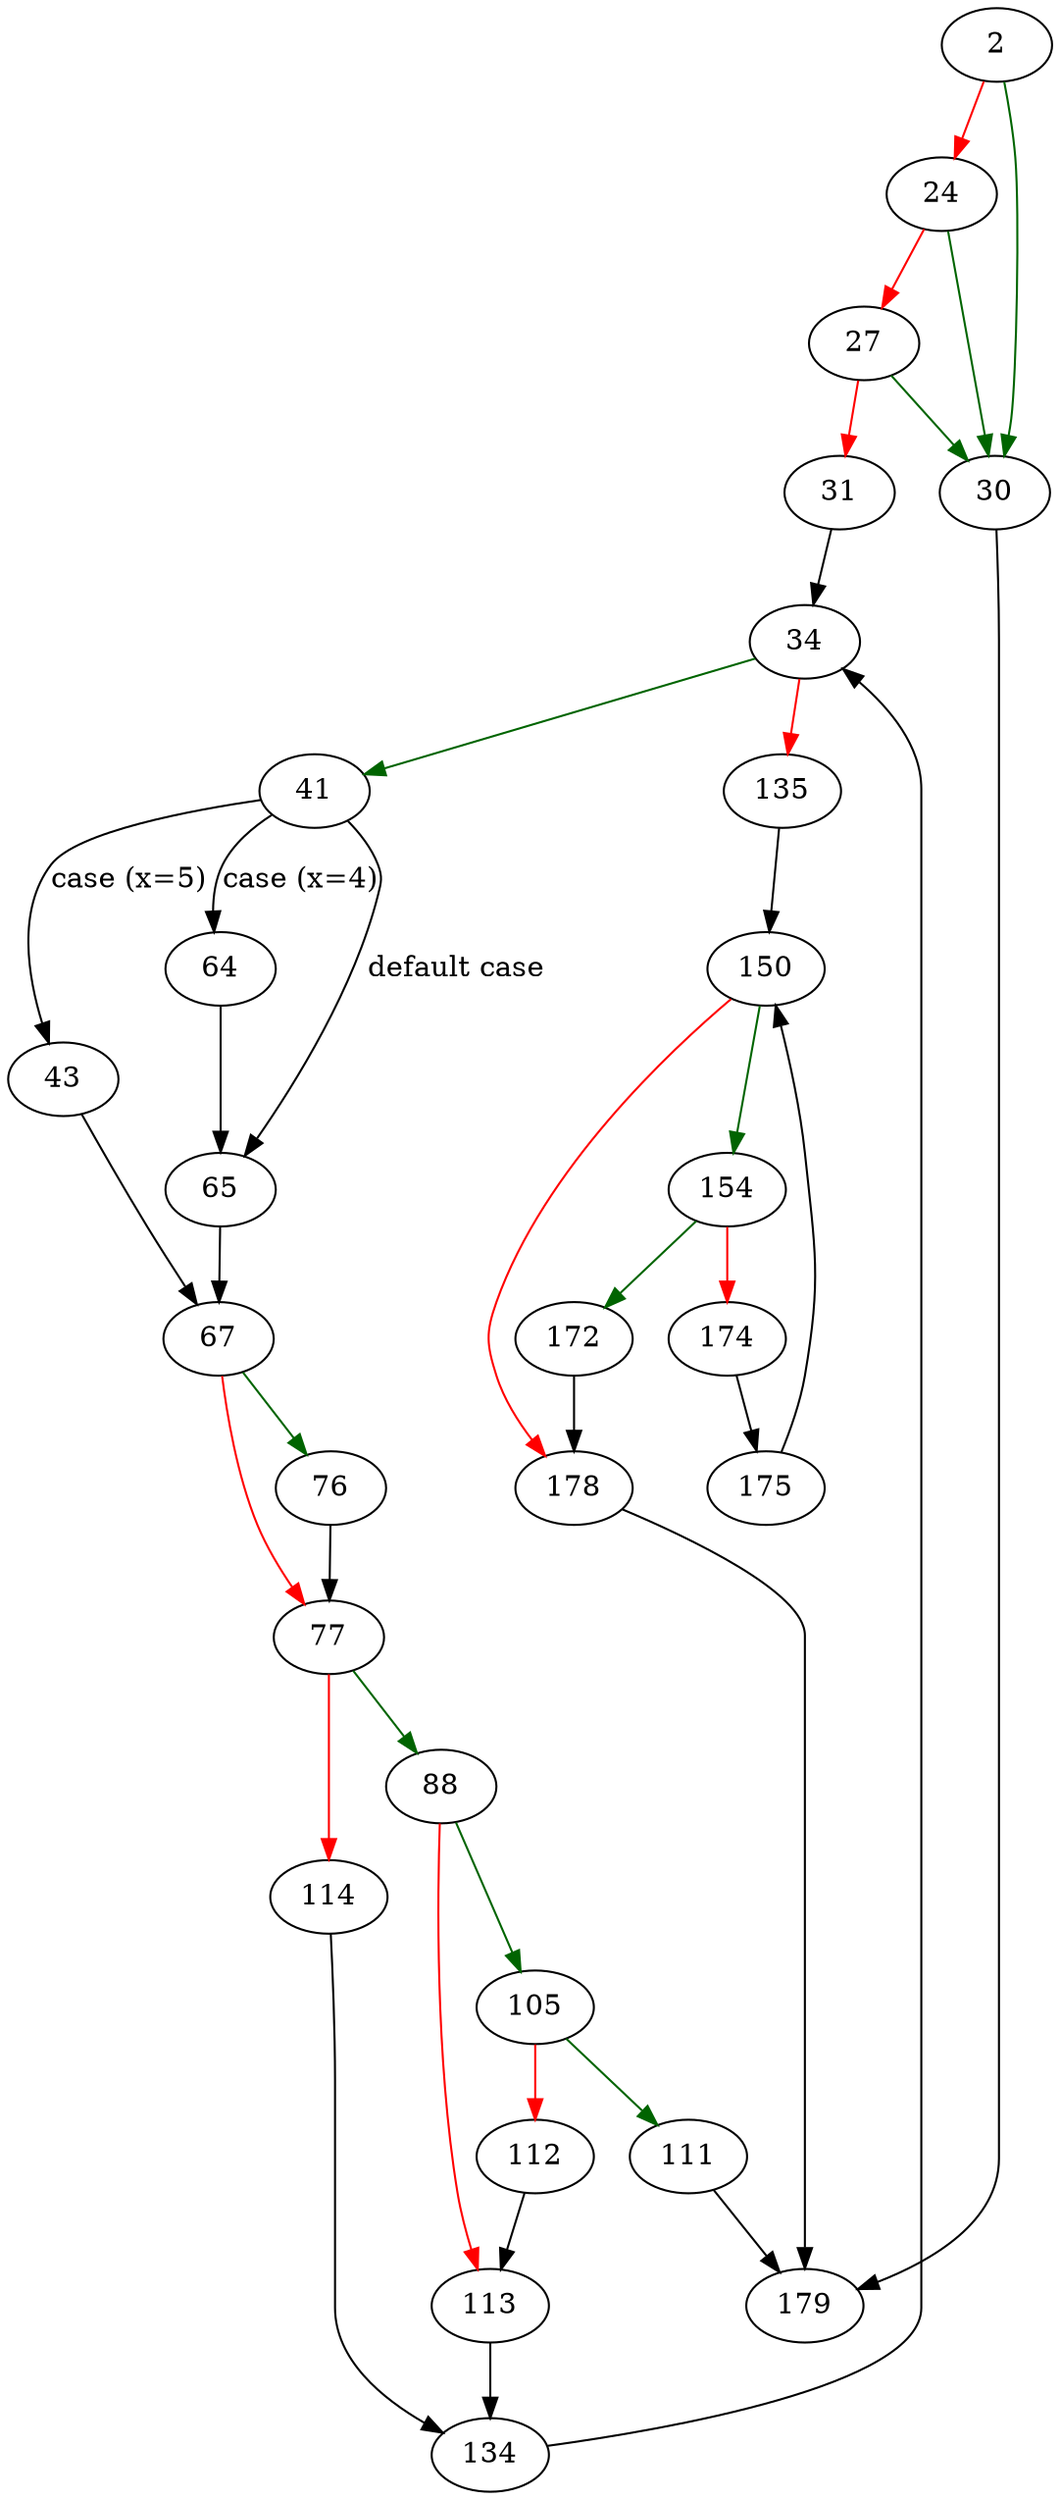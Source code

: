 strict digraph "sqlite3BitvecBuiltinTest" {
	// Node definitions.
	2 [entry=true];
	30;
	24;
	27;
	31;
	179;
	34;
	41;
	135;
	43;
	64;
	65;
	67;
	76;
	77;
	88;
	114;
	105;
	113;
	111;
	112;
	134;
	150;
	154;
	178;
	172;
	174;
	175;

	// Edge definitions.
	2 -> 30 [
		color=darkgreen
		cond=true
	];
	2 -> 24 [
		color=red
		cond=false
	];
	30 -> 179;
	24 -> 30 [
		color=darkgreen
		cond=true
	];
	24 -> 27 [
		color=red
		cond=false
	];
	27 -> 30 [
		color=darkgreen
		cond=true
	];
	27 -> 31 [
		color=red
		cond=false
	];
	31 -> 34;
	34 -> 41 [
		color=darkgreen
		cond=true
	];
	34 -> 135 [
		color=red
		cond=false
	];
	41 -> 43 [
		cond="case (x=5)"
		label="case (x=5)"
	];
	41 -> 64 [
		cond="case (x=4)"
		label="case (x=4)"
	];
	41 -> 65 [
		cond="default case"
		label="default case"
	];
	135 -> 150;
	43 -> 67;
	64 -> 65;
	65 -> 67;
	67 -> 76 [
		color=darkgreen
		cond=true
	];
	67 -> 77 [
		color=red
		cond=false
	];
	76 -> 77;
	77 -> 88 [
		color=darkgreen
		cond=true
	];
	77 -> 114 [
		color=red
		cond=false
	];
	88 -> 105 [
		color=darkgreen
		cond=true
	];
	88 -> 113 [
		color=red
		cond=false
	];
	114 -> 134;
	105 -> 111 [
		color=darkgreen
		cond=true
	];
	105 -> 112 [
		color=red
		cond=false
	];
	113 -> 134;
	111 -> 179;
	112 -> 113;
	134 -> 34;
	150 -> 154 [
		color=darkgreen
		cond=true
	];
	150 -> 178 [
		color=red
		cond=false
	];
	154 -> 172 [
		color=darkgreen
		cond=true
	];
	154 -> 174 [
		color=red
		cond=false
	];
	178 -> 179;
	172 -> 178;
	174 -> 175;
	175 -> 150;
}